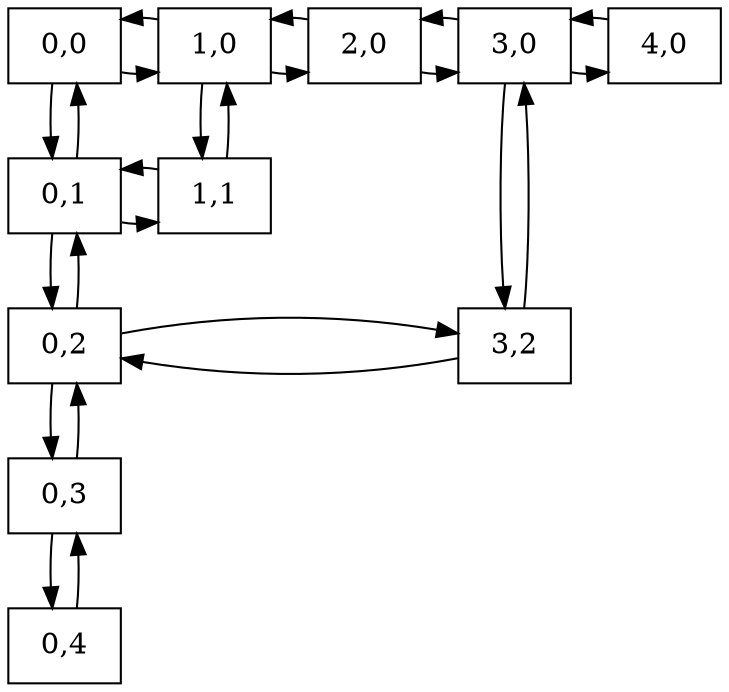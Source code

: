 digraph Matriz {
    node[shape="box"]

    #Nodo raíz
    node0_0[label="0,0", group=1]

    //Cabecera columas
    node1_0[label="1,0", group=2]
    node2_0[label="2,0", group=3]
    node3_0[label="3,0", group=4]
    node4_0[label="4,0", group=5]

    //Cabecera filas
    node0_1[label="0,1", group=1]
    node0_2[label="0,2", group=1]
    node0_3[label="0,3", group=1]
    node0_4[label="0,4", group=1]

    //Datos
    node1_1[label="1,1", group=1]
    node3_2[label="3,2", group=4]

    node0_0->node0_1
    node0_1->node0_0
    node0_1->node0_2
    node0_2->node0_1
    node0_2->node0_3
    node0_3->node0_2
    node0_3->node0_4
    node0_4->node0_3

    node0_0->node1_0
    node1_0->node0_0
    node1_0->node2_0
    node2_0->node1_0
    node2_0->node3_0
    node3_0->node2_0
    node3_0->node4_0
    node4_0->node3_0

    node1_0->node1_1
    node1_1->node1_0
    node0_1->node1_1
    node1_1->node0_1

    node3_2->node3_0
    node3_0->node3_2
    node3_2->node0_2
    node0_2->node3_2

    {rank=same;node0_0;node1_0;node2_0;node3_0;node4_0}
    {rank=same;node0_1;node1_1}
    {rank=same;node0_2;node3_2}
}
